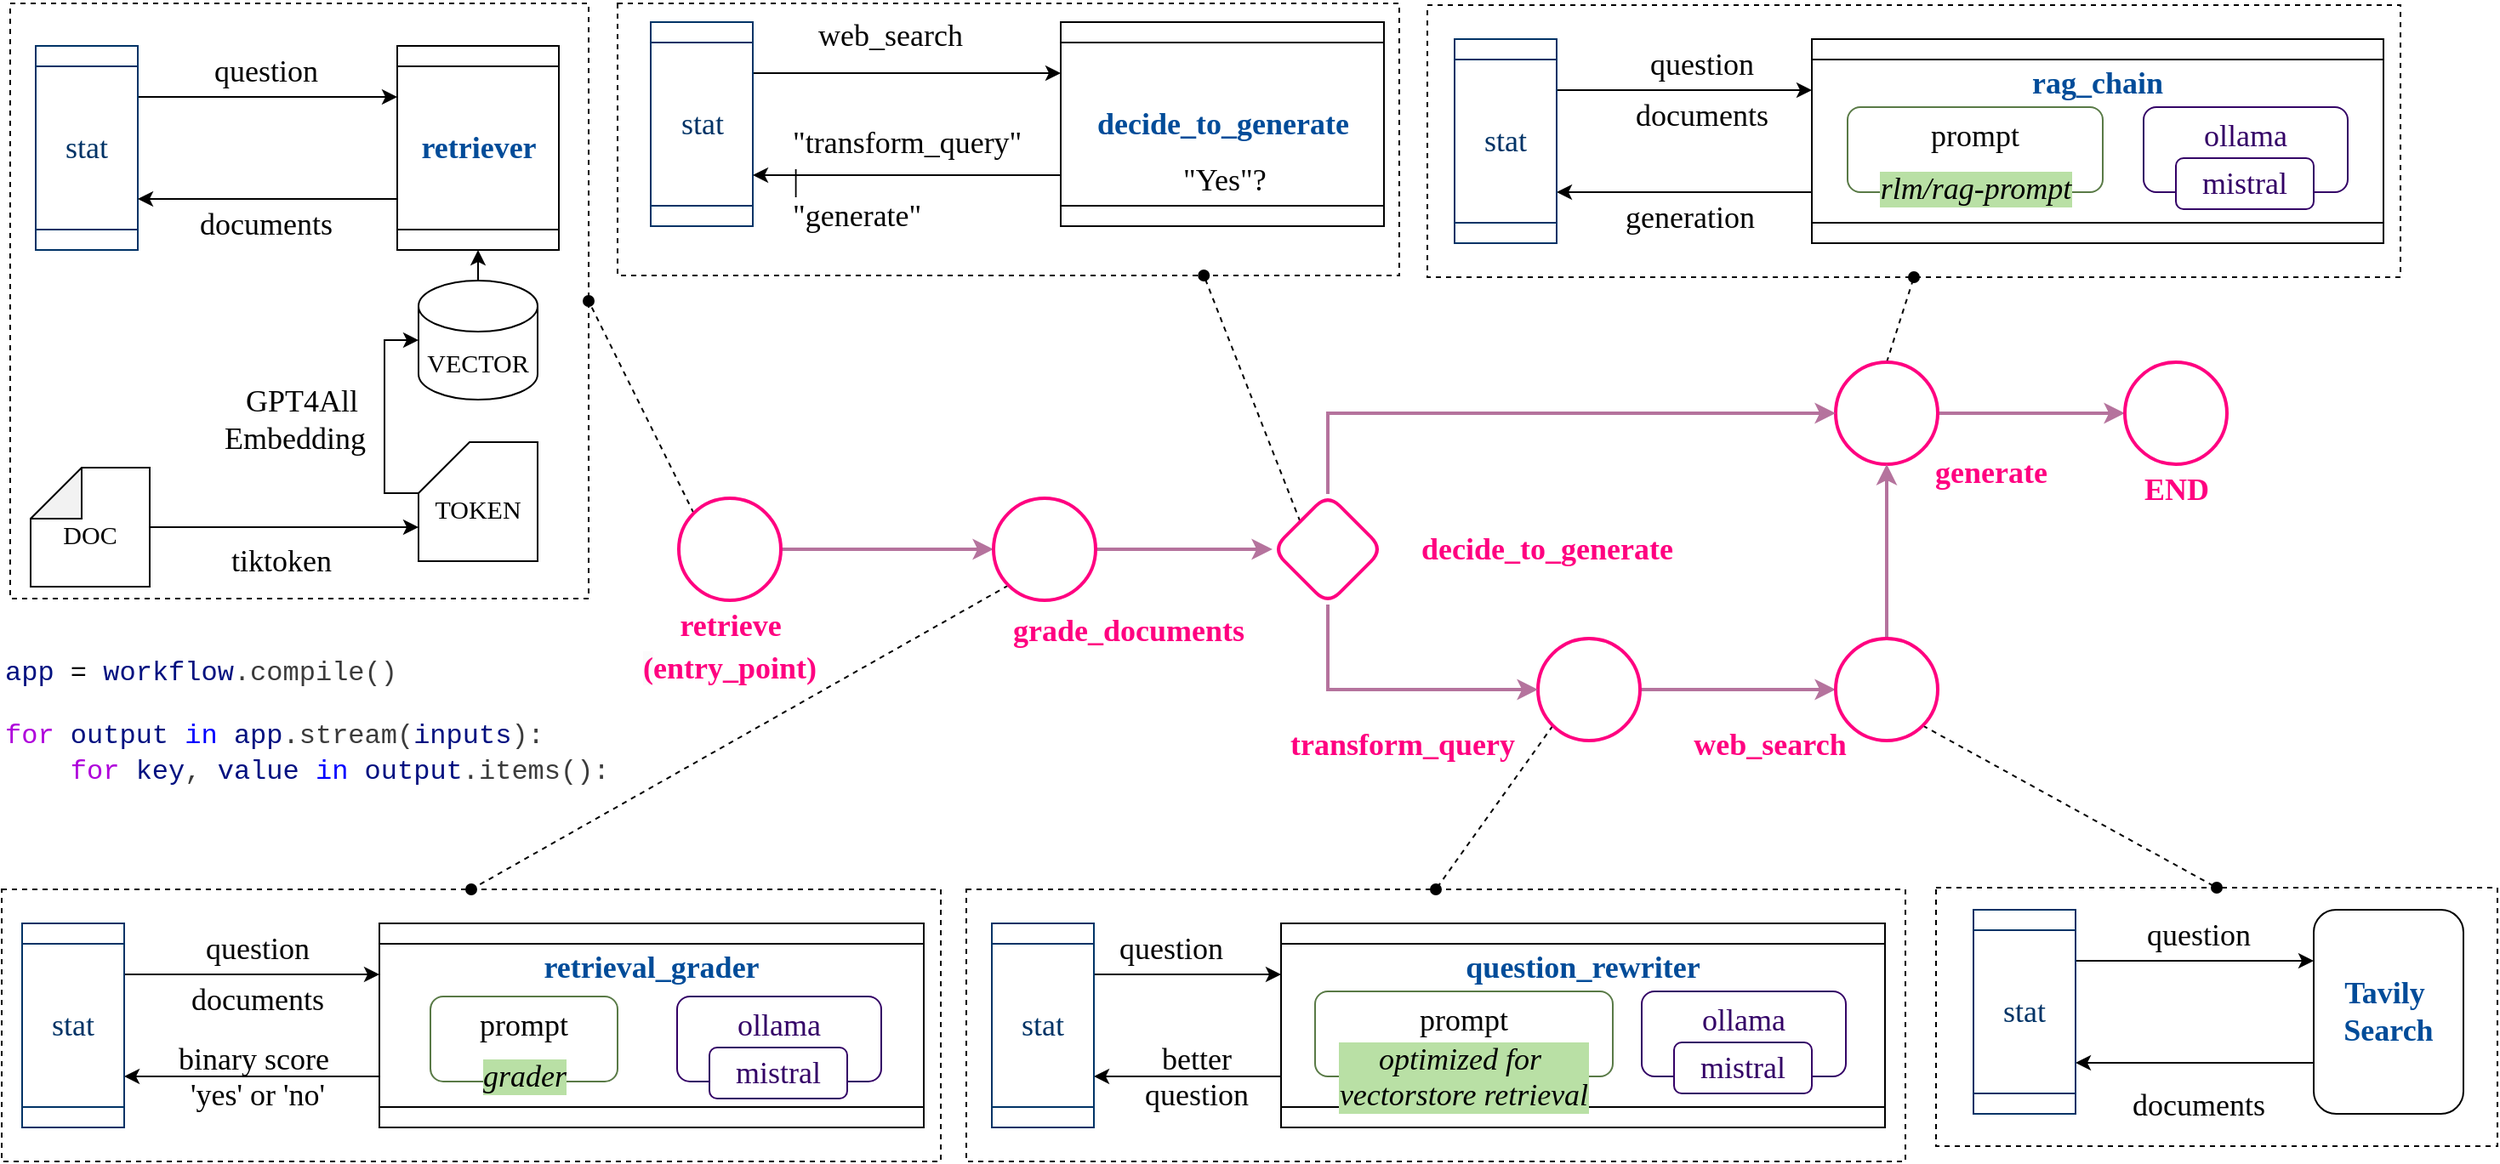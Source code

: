 <mxfile version="24.1.0" type="device">
  <diagram name="第 1 页" id="JGTNSw7YOtRR2n-2OMZs">
    <mxGraphModel dx="2562" dy="1384" grid="1" gridSize="10" guides="1" tooltips="1" connect="1" arrows="1" fold="1" page="1" pageScale="1" pageWidth="827" pageHeight="1169" math="0" shadow="0">
      <root>
        <mxCell id="0" />
        <mxCell id="1" parent="0" />
        <mxCell id="DDGEUJCVJTAiT2eQpah1-109" value="" style="rounded=0;whiteSpace=wrap;html=1;dashed=1;fontColor=default;fontFamily=Garamond;fontSize=18;" vertex="1" parent="1">
          <mxGeometry x="104" y="159" width="459.5" height="160" as="geometry" />
        </mxCell>
        <mxCell id="DDGEUJCVJTAiT2eQpah1-105" value="&lt;span style=&quot;font-size: 18px; white-space: pre; background-color: rgb(255, 255, 255);&quot;&gt;decide_to_generate&lt;/span&gt;" style="shape=process;whiteSpace=wrap;html=1;backgroundOutline=1;direction=south;fontFamily=Garamond;fontSize=18;fontColor=#004C99;labelBackgroundColor=none;fontStyle=1;" vertex="1" parent="1">
          <mxGeometry x="364.5" y="170" width="190" height="120" as="geometry" />
        </mxCell>
        <mxCell id="DDGEUJCVJTAiT2eQpah1-88" value="" style="rounded=0;whiteSpace=wrap;html=1;dashed=1;fontColor=default;fontFamily=Garamond;fontSize=18;" vertex="1" parent="1">
          <mxGeometry x="309" y="680" width="552" height="160" as="geometry" />
        </mxCell>
        <mxCell id="DDGEUJCVJTAiT2eQpah1-64" value="&lt;div style=&quot;background-color: rgb(255, 255, 255); font-size: 18px; line-height: 21px; white-space-collapse: preserve;&quot;&gt;&lt;span style=&quot;font-size: 18px;&quot;&gt;better&lt;/span&gt;&lt;/div&gt;&lt;div style=&quot;background-color: rgb(255, 255, 255); font-size: 18px; line-height: 21px; white-space-collapse: preserve;&quot;&gt;&lt;span style=&quot;font-size: 18px;&quot;&gt;question&lt;/span&gt;&lt;/div&gt;" style="text;html=1;align=center;verticalAlign=middle;resizable=0;points=[];autosize=1;strokeColor=none;fillColor=none;fontFamily=Garamond;fontSize=18;labelBackgroundColor=none;fontColor=default;fontStyle=0;" vertex="1" parent="1">
          <mxGeometry x="399" y="760" width="90" height="60" as="geometry" />
        </mxCell>
        <mxCell id="DDGEUJCVJTAiT2eQpah1-95" value="" style="rounded=0;whiteSpace=wrap;html=1;dashed=1;fontColor=default;fontFamily=Garamond;fontSize=18;" vertex="1" parent="1">
          <mxGeometry x="879" y="679" width="330" height="152" as="geometry" />
        </mxCell>
        <mxCell id="DDGEUJCVJTAiT2eQpah1-85" value="" style="rounded=0;whiteSpace=wrap;html=1;dashed=1;fontColor=default;fontFamily=Garamond;fontSize=18;" vertex="1" parent="1">
          <mxGeometry x="-258" y="680" width="552" height="160" as="geometry" />
        </mxCell>
        <mxCell id="DDGEUJCVJTAiT2eQpah1-83" value="" style="rounded=0;whiteSpace=wrap;html=1;dashed=1;fontColor=default;fontFamily=Garamond;fontSize=18;" vertex="1" parent="1">
          <mxGeometry x="580" y="160" width="572" height="160" as="geometry" />
        </mxCell>
        <mxCell id="DDGEUJCVJTAiT2eQpah1-75" value="" style="rounded=0;whiteSpace=wrap;html=1;dashed=1;fontFamily=Garamond;fontSize=18;labelBackgroundColor=none;fontColor=default;fontStyle=0;" vertex="1" parent="1">
          <mxGeometry x="-253" y="159" width="340" height="350" as="geometry" />
        </mxCell>
        <mxCell id="DDGEUJCVJTAiT2eQpah1-49" value="&lt;div style=&quot;line-height: 21px; white-space: pre; font-size: 18px;&quot;&gt;&lt;div style=&quot;line-height: 21px; font-size: 18px;&quot;&gt;&lt;div style=&quot;line-height: 21px; font-size: 18px;&quot;&gt;&lt;span style=&quot;font-size: 18px;&quot;&gt;rag_chain&lt;/span&gt;&lt;/div&gt;&lt;/div&gt;&lt;/div&gt;" style="shape=process;whiteSpace=wrap;html=1;backgroundOutline=1;direction=south;fontFamily=Garamond;fontSize=18;fontColor=#004C99;verticalAlign=top;spacingTop=9;labelBackgroundColor=none;fontStyle=1;" vertex="1" parent="1">
          <mxGeometry x="806" y="180" width="336" height="120" as="geometry" />
        </mxCell>
        <mxCell id="DDGEUJCVJTAiT2eQpah1-59" value="&lt;div style=&quot;font-size: 18px; line-height: 21px; white-space: pre;&quot;&gt;&lt;span style=&quot;font-size: 18px;&quot;&gt;prompt&lt;/span&gt;&lt;/div&gt;" style="rounded=1;whiteSpace=wrap;html=1;verticalAlign=top;fontFamily=Garamond;fontSize=18;labelBackgroundColor=none;fontColor=default;fontStyle=0;strokeColor=#597A46;" vertex="1" parent="1">
          <mxGeometry x="827" y="220" width="150" height="50" as="geometry" />
        </mxCell>
        <mxCell id="DDGEUJCVJTAiT2eQpah1-47" value="&lt;div style=&quot;font-size: 18px; line-height: 21px; white-space-collapse: preserve;&quot;&gt;&lt;span style=&quot;font-size: 18px;&quot;&gt;binary score &lt;/span&gt;&lt;/div&gt;&lt;div style=&quot;font-size: 18px; line-height: 21px; white-space-collapse: preserve;&quot;&gt;&lt;span style=&quot;font-size: 18px;&quot;&gt;&#39;yes&#39; or &#39;no&#39;&lt;/span&gt;&lt;/div&gt;" style="text;html=1;align=center;verticalAlign=middle;resizable=0;points=[];autosize=1;strokeColor=none;fillColor=none;fontFamily=Garamond;fontSize=18;labelBackgroundColor=none;fontColor=default;fontStyle=0;" vertex="1" parent="1">
          <mxGeometry x="-173" y="760" width="130" height="60" as="geometry" />
        </mxCell>
        <mxCell id="DDGEUJCVJTAiT2eQpah1-48" style="edgeStyle=orthogonalEdgeStyle;rounded=0;orthogonalLoop=1;jettySize=auto;html=1;exitX=0.75;exitY=1;exitDx=0;exitDy=0;entryX=0.75;entryY=0;entryDx=0;entryDy=0;fontFamily=Garamond;fontSize=18;labelBackgroundColor=none;fontColor=default;fontStyle=0;" edge="1" parent="1" source="DDGEUJCVJTAiT2eQpah1-38" target="DDGEUJCVJTAiT2eQpah1-42">
          <mxGeometry relative="1" as="geometry" />
        </mxCell>
        <mxCell id="DDGEUJCVJTAiT2eQpah1-38" value="&lt;div style=&quot;line-height: 21px; white-space: pre; font-size: 18px;&quot;&gt;&lt;div style=&quot;line-height: 21px; font-size: 18px;&quot;&gt;&lt;span style=&quot;font-size: 18px;&quot;&gt;retrieval_grader&lt;/span&gt;&lt;/div&gt;&lt;/div&gt;" style="shape=process;whiteSpace=wrap;html=1;backgroundOutline=1;direction=south;fontFamily=Garamond;fontSize=18;fontColor=#004C99;verticalAlign=top;spacingTop=9;labelBackgroundColor=none;fontStyle=1;" vertex="1" parent="1">
          <mxGeometry x="-36" y="700" width="320" height="120" as="geometry" />
        </mxCell>
        <mxCell id="DDGEUJCVJTAiT2eQpah1-40" value="ollama" style="rounded=1;whiteSpace=wrap;html=1;verticalAlign=top;fontFamily=Garamond;fontSize=18;labelBackgroundColor=none;fontColor=#330066;fontStyle=0;strokeColor=#330066;" vertex="1" parent="1">
          <mxGeometry x="139" y="743" width="120" height="50" as="geometry" />
        </mxCell>
        <mxCell id="DDGEUJCVJTAiT2eQpah1-14" style="edgeStyle=orthogonalEdgeStyle;rounded=0;orthogonalLoop=1;jettySize=auto;html=1;exitX=1;exitY=0.5;exitDx=0;exitDy=0;entryX=0;entryY=0.5;entryDx=0;entryDy=0;fontSize=18;fontFamily=Garamond;labelBackgroundColor=none;fontColor=default;fontStyle=0;strokeWidth=2;strokeColor=#B5739D;" edge="1" parent="1" source="DDGEUJCVJTAiT2eQpah1-1" target="DDGEUJCVJTAiT2eQpah1-2">
          <mxGeometry relative="1" as="geometry" />
        </mxCell>
        <mxCell id="DDGEUJCVJTAiT2eQpah1-78" style="rounded=0;orthogonalLoop=1;jettySize=auto;html=1;exitX=0;exitY=0;exitDx=0;exitDy=0;entryX=1;entryY=0.5;entryDx=0;entryDy=0;endArrow=oval;endFill=1;fontFamily=Garamond;fontSize=18;labelBackgroundColor=none;fontColor=default;fontStyle=0;dashed=1;" edge="1" parent="1" source="DDGEUJCVJTAiT2eQpah1-1" target="DDGEUJCVJTAiT2eQpah1-75">
          <mxGeometry relative="1" as="geometry" />
        </mxCell>
        <mxCell id="DDGEUJCVJTAiT2eQpah1-1" value="" style="ellipse;whiteSpace=wrap;html=1;aspect=fixed;fontSize=18;fontFamily=Garamond;labelBackgroundColor=none;fontColor=default;fontStyle=0;strokeWidth=2;strokeColor=#FF0080;" vertex="1" parent="1">
          <mxGeometry x="140" y="450" width="60" height="60" as="geometry" />
        </mxCell>
        <mxCell id="DDGEUJCVJTAiT2eQpah1-17" style="edgeStyle=orthogonalEdgeStyle;rounded=0;orthogonalLoop=1;jettySize=auto;html=1;exitX=1;exitY=0.5;exitDx=0;exitDy=0;entryX=0;entryY=0.5;entryDx=0;entryDy=0;fontSize=18;fontFamily=Garamond;labelBackgroundColor=none;fontColor=default;fontStyle=0;strokeWidth=2;strokeColor=#B5739D;" edge="1" parent="1" source="DDGEUJCVJTAiT2eQpah1-2" target="DDGEUJCVJTAiT2eQpah1-16">
          <mxGeometry relative="1" as="geometry" />
        </mxCell>
        <mxCell id="DDGEUJCVJTAiT2eQpah1-86" style="rounded=0;orthogonalLoop=1;jettySize=auto;html=1;exitX=0;exitY=1;exitDx=0;exitDy=0;entryX=0.5;entryY=0;entryDx=0;entryDy=0;endArrow=oval;endFill=1;fontColor=default;fontFamily=Garamond;fontSize=18;dashed=1;" edge="1" parent="1" source="DDGEUJCVJTAiT2eQpah1-2" target="DDGEUJCVJTAiT2eQpah1-85">
          <mxGeometry relative="1" as="geometry" />
        </mxCell>
        <mxCell id="DDGEUJCVJTAiT2eQpah1-2" value="" style="ellipse;whiteSpace=wrap;html=1;aspect=fixed;fontSize=18;fontFamily=Garamond;labelBackgroundColor=none;fontColor=default;fontStyle=0;strokeWidth=2;strokeColor=#FF0080;" vertex="1" parent="1">
          <mxGeometry x="325" y="450" width="60" height="60" as="geometry" />
        </mxCell>
        <mxCell id="DDGEUJCVJTAiT2eQpah1-20" style="edgeStyle=orthogonalEdgeStyle;rounded=0;orthogonalLoop=1;jettySize=auto;html=1;exitX=1;exitY=0.5;exitDx=0;exitDy=0;entryX=0;entryY=0.5;entryDx=0;entryDy=0;fontSize=18;fontFamily=Garamond;labelBackgroundColor=none;fontColor=default;fontStyle=0;strokeWidth=2;strokeColor=#B5739D;" edge="1" parent="1" source="DDGEUJCVJTAiT2eQpah1-3" target="DDGEUJCVJTAiT2eQpah1-5">
          <mxGeometry relative="1" as="geometry" />
        </mxCell>
        <mxCell id="DDGEUJCVJTAiT2eQpah1-84" style="rounded=0;orthogonalLoop=1;jettySize=auto;html=1;exitX=0.5;exitY=0;exitDx=0;exitDy=0;entryX=0.5;entryY=1;entryDx=0;entryDy=0;endArrow=oval;endFill=1;fontColor=default;fontFamily=Garamond;fontSize=18;dashed=1;" edge="1" parent="1" source="DDGEUJCVJTAiT2eQpah1-3" target="DDGEUJCVJTAiT2eQpah1-83">
          <mxGeometry relative="1" as="geometry">
            <mxPoint x="1156.5" y="193" as="sourcePoint" />
          </mxGeometry>
        </mxCell>
        <mxCell id="DDGEUJCVJTAiT2eQpah1-3" value="" style="ellipse;whiteSpace=wrap;html=1;aspect=fixed;fontSize=18;fontFamily=Garamond;labelBackgroundColor=none;fontColor=default;fontStyle=0;strokeWidth=2;strokeColor=#FF0080;" vertex="1" parent="1">
          <mxGeometry x="820" y="370" width="60" height="60" as="geometry" />
        </mxCell>
        <mxCell id="DDGEUJCVJTAiT2eQpah1-89" style="rounded=0;orthogonalLoop=1;jettySize=auto;html=1;exitX=0;exitY=1;exitDx=0;exitDy=0;entryX=0.5;entryY=0;entryDx=0;entryDy=0;endArrow=oval;endFill=1;fontColor=default;fontFamily=Garamond;fontSize=18;dashed=1;" edge="1" parent="1" source="DDGEUJCVJTAiT2eQpah1-4" target="DDGEUJCVJTAiT2eQpah1-88">
          <mxGeometry relative="1" as="geometry" />
        </mxCell>
        <mxCell id="DDGEUJCVJTAiT2eQpah1-97" style="edgeStyle=orthogonalEdgeStyle;rounded=0;orthogonalLoop=1;jettySize=auto;html=1;exitX=1;exitY=0.5;exitDx=0;exitDy=0;entryX=0;entryY=0.5;entryDx=0;entryDy=0;fontColor=default;fontFamily=Garamond;fontSize=18;strokeWidth=2;strokeColor=#B5739D;" edge="1" parent="1" source="DDGEUJCVJTAiT2eQpah1-4" target="DDGEUJCVJTAiT2eQpah1-6">
          <mxGeometry relative="1" as="geometry" />
        </mxCell>
        <mxCell id="DDGEUJCVJTAiT2eQpah1-4" value="" style="ellipse;whiteSpace=wrap;html=1;aspect=fixed;fontSize=18;fontFamily=Garamond;labelBackgroundColor=none;fontColor=default;fontStyle=0;strokeWidth=2;strokeColor=#FF0080;" vertex="1" parent="1">
          <mxGeometry x="645" y="532.5" width="60" height="60" as="geometry" />
        </mxCell>
        <mxCell id="DDGEUJCVJTAiT2eQpah1-5" value="" style="ellipse;whiteSpace=wrap;html=1;aspect=fixed;fontSize=18;fontFamily=Garamond;labelBackgroundColor=none;fontColor=default;fontStyle=0;strokeWidth=2;strokeColor=#FF0080;" vertex="1" parent="1">
          <mxGeometry x="990" y="370" width="60" height="60" as="geometry" />
        </mxCell>
        <mxCell id="DDGEUJCVJTAiT2eQpah1-96" style="rounded=0;orthogonalLoop=1;jettySize=auto;html=1;exitX=1;exitY=1;exitDx=0;exitDy=0;entryX=0.5;entryY=0;entryDx=0;entryDy=0;endArrow=oval;endFill=1;fontColor=default;fontFamily=Garamond;fontSize=18;dashed=1;" edge="1" parent="1" source="DDGEUJCVJTAiT2eQpah1-6" target="DDGEUJCVJTAiT2eQpah1-95">
          <mxGeometry relative="1" as="geometry" />
        </mxCell>
        <mxCell id="DDGEUJCVJTAiT2eQpah1-98" style="edgeStyle=orthogonalEdgeStyle;rounded=0;orthogonalLoop=1;jettySize=auto;html=1;exitX=0.5;exitY=0;exitDx=0;exitDy=0;fontColor=default;fontFamily=Garamond;fontSize=18;strokeWidth=2;strokeColor=#B5739D;" edge="1" parent="1" source="DDGEUJCVJTAiT2eQpah1-6" target="DDGEUJCVJTAiT2eQpah1-3">
          <mxGeometry relative="1" as="geometry" />
        </mxCell>
        <mxCell id="DDGEUJCVJTAiT2eQpah1-6" value="" style="ellipse;whiteSpace=wrap;html=1;aspect=fixed;fontSize=18;fontFamily=Garamond;labelBackgroundColor=none;fontColor=default;fontStyle=0;strokeWidth=2;strokeColor=#FF0080;" vertex="1" parent="1">
          <mxGeometry x="820" y="532.5" width="60" height="60" as="geometry" />
        </mxCell>
        <mxCell id="DDGEUJCVJTAiT2eQpah1-7" value="&lt;div style=&quot;font-size: 18px; line-height: 21px; white-space-collapse: preserve;&quot;&gt;&lt;span style=&quot;font-size: 18px;&quot;&gt;retrieve&lt;/span&gt;&lt;/div&gt;" style="text;html=1;align=center;verticalAlign=middle;resizable=0;points=[];autosize=1;strokeColor=none;fillColor=none;fontSize=18;fontFamily=Garamond;fontColor=#FF0080;labelBackgroundColor=none;fontStyle=1;" vertex="1" parent="1">
          <mxGeometry x="125" y="510" width="90" height="30" as="geometry" />
        </mxCell>
        <mxCell id="DDGEUJCVJTAiT2eQpah1-8" value="&lt;div style=&quot;font-size: 18px; line-height: 21px; white-space-collapse: preserve;&quot;&gt;&lt;span style=&quot;font-size: 18px;&quot;&gt;grade_documents&lt;/span&gt;&lt;/div&gt;" style="text;html=1;align=center;verticalAlign=middle;resizable=0;points=[];autosize=1;strokeColor=none;fillColor=none;fontSize=18;fontFamily=Garamond;fontColor=#FF0080;labelBackgroundColor=none;fontStyle=1;" vertex="1" parent="1">
          <mxGeometry x="319" y="512.5" width="170" height="30" as="geometry" />
        </mxCell>
        <mxCell id="DDGEUJCVJTAiT2eQpah1-9" value="&lt;div style=&quot;font-size: 18px; line-height: 21px; white-space-collapse: preserve;&quot;&gt;&lt;span style=&quot;font-size: 18px;&quot;&gt;generate&lt;/span&gt;&lt;/div&gt;" style="text;html=1;align=center;verticalAlign=middle;resizable=0;points=[];autosize=1;strokeColor=none;fillColor=none;fontSize=18;fontFamily=Garamond;fontColor=#FF0080;labelBackgroundColor=none;fontStyle=1;" vertex="1" parent="1">
          <mxGeometry x="861" y="420" width="100" height="30" as="geometry" />
        </mxCell>
        <mxCell id="DDGEUJCVJTAiT2eQpah1-10" value="&lt;div style=&quot;font-size: 18px; line-height: 21px; white-space-collapse: preserve;&quot;&gt;&lt;span style=&quot;font-size: 18px;&quot;&gt;transform_query&lt;/span&gt;&lt;/div&gt;" style="text;html=1;align=center;verticalAlign=middle;resizable=0;points=[];autosize=1;strokeColor=none;fillColor=none;fontSize=18;fontFamily=Garamond;fontColor=#FF0080;labelBackgroundColor=none;fontStyle=1;" vertex="1" parent="1">
          <mxGeometry x="485" y="580" width="160" height="30" as="geometry" />
        </mxCell>
        <mxCell id="DDGEUJCVJTAiT2eQpah1-11" value="&lt;div style=&quot;font-size: 18px; line-height: 21px; white-space-collapse: preserve;&quot;&gt;&lt;span style=&quot;font-size: 18px;&quot;&gt;web_search&lt;/span&gt;&lt;/div&gt;" style="text;html=1;align=center;verticalAlign=middle;resizable=0;points=[];autosize=1;strokeColor=none;fillColor=none;fontSize=18;fontFamily=Garamond;fontColor=#FF0080;labelBackgroundColor=none;fontStyle=1;" vertex="1" parent="1">
          <mxGeometry x="721" y="580" width="120" height="30" as="geometry" />
        </mxCell>
        <mxCell id="DDGEUJCVJTAiT2eQpah1-12" value="&lt;div style=&quot;font-size: 18px; line-height: 21px; white-space-collapse: preserve;&quot;&gt;&lt;span style=&quot;font-size: 18px;&quot;&gt;END&lt;/span&gt;&lt;/div&gt;" style="text;html=1;align=center;verticalAlign=middle;resizable=0;points=[];autosize=1;strokeColor=none;fillColor=none;fontSize=18;fontFamily=Garamond;fontColor=#FF0080;labelBackgroundColor=none;fontStyle=1;" vertex="1" parent="1">
          <mxGeometry x="990" y="430" width="60" height="30" as="geometry" />
        </mxCell>
        <mxCell id="DDGEUJCVJTAiT2eQpah1-13" value="&lt;div style=&quot;font-size: 18px; line-height: 21px; white-space-collapse: preserve;&quot;&gt;&lt;br style=&quot;font-size: 18px;&quot;&gt;&lt;/div&gt;" style="text;html=1;align=center;verticalAlign=middle;resizable=0;points=[];autosize=1;strokeColor=none;fillColor=none;fontSize=18;fontFamily=Garamond;labelBackgroundColor=none;fontColor=default;fontStyle=0;" vertex="1" parent="1">
          <mxGeometry x="-3" y="499" width="20" height="30" as="geometry" />
        </mxCell>
        <mxCell id="DDGEUJCVJTAiT2eQpah1-15" value="&lt;div style=&quot;font-size: 18px; line-height: 21px; white-space-collapse: preserve;&quot;&gt;&lt;span style=&quot;font-size: 18px;&quot;&gt;decide_to_generate&lt;/span&gt;&lt;/div&gt;" style="text;html=1;align=center;verticalAlign=middle;resizable=0;points=[];autosize=1;strokeColor=none;fillColor=none;fontSize=18;fontFamily=Garamond;labelBackgroundColor=none;fontColor=#FF0080;fontStyle=1;" vertex="1" parent="1">
          <mxGeometry x="554.5" y="465" width="190" height="30" as="geometry" />
        </mxCell>
        <mxCell id="DDGEUJCVJTAiT2eQpah1-18" style="edgeStyle=orthogonalEdgeStyle;rounded=0;orthogonalLoop=1;jettySize=auto;html=1;exitX=0.5;exitY=0;exitDx=0;exitDy=0;entryX=0;entryY=0.5;entryDx=0;entryDy=0;fontSize=18;fontFamily=Garamond;labelBackgroundColor=none;fontColor=default;fontStyle=0;strokeWidth=2;strokeColor=#B5739D;" edge="1" parent="1" source="DDGEUJCVJTAiT2eQpah1-16" target="DDGEUJCVJTAiT2eQpah1-3">
          <mxGeometry relative="1" as="geometry" />
        </mxCell>
        <mxCell id="DDGEUJCVJTAiT2eQpah1-19" style="edgeStyle=orthogonalEdgeStyle;rounded=0;orthogonalLoop=1;jettySize=auto;html=1;exitX=0.5;exitY=1;exitDx=0;exitDy=0;entryX=0;entryY=0.5;entryDx=0;entryDy=0;fontSize=18;fontFamily=Garamond;labelBackgroundColor=none;fontColor=default;fontStyle=0;strokeWidth=2;strokeColor=#B5739D;" edge="1" parent="1" source="DDGEUJCVJTAiT2eQpah1-16" target="DDGEUJCVJTAiT2eQpah1-4">
          <mxGeometry relative="1" as="geometry" />
        </mxCell>
        <mxCell id="DDGEUJCVJTAiT2eQpah1-110" style="rounded=0;orthogonalLoop=1;jettySize=auto;html=1;exitX=0;exitY=0;exitDx=0;exitDy=0;entryX=0.75;entryY=1;entryDx=0;entryDy=0;endArrow=oval;endFill=1;fontColor=default;fontFamily=Garamond;fontSize=18;dashed=1;" edge="1" parent="1" source="DDGEUJCVJTAiT2eQpah1-16" target="DDGEUJCVJTAiT2eQpah1-109">
          <mxGeometry relative="1" as="geometry" />
        </mxCell>
        <mxCell id="DDGEUJCVJTAiT2eQpah1-16" value="" style="rhombus;whiteSpace=wrap;html=1;rounded=1;aspect=fixed;fontSize=18;fontFamily=Garamond;labelBackgroundColor=none;fontColor=default;fontStyle=0;strokeWidth=2;strokeColor=#FF0080;" vertex="1" parent="1">
          <mxGeometry x="489" y="447.5" width="65" height="65" as="geometry" />
        </mxCell>
        <mxCell id="DDGEUJCVJTAiT2eQpah1-21" value="&lt;div style=&quot;font-size: 18px; line-height: 21px; white-space-collapse: preserve;&quot;&gt;&lt;span style=&quot;font-size: 18px;&quot;&gt;question&lt;/span&gt;&lt;/div&gt;" style="text;html=1;align=center;verticalAlign=middle;resizable=0;points=[];autosize=1;strokeColor=none;fillColor=none;fontFamily=Garamond;fontSize=18;fontColor=default;labelBackgroundColor=none;fontStyle=0;" vertex="1" parent="1">
          <mxGeometry x="-148" y="184" width="90" height="30" as="geometry" />
        </mxCell>
        <mxCell id="DDGEUJCVJTAiT2eQpah1-22" value="&lt;div style=&quot;font-size: 18px; line-height: 21px; white-space-collapse: preserve;&quot;&gt;&lt;span style=&quot;font-size: 18px;&quot;&gt;documents&lt;/span&gt;&lt;/div&gt;" style="text;html=1;align=center;verticalAlign=middle;resizable=0;points=[];autosize=1;strokeColor=none;fillColor=none;fontFamily=Garamond;fontSize=18;fontColor=default;labelBackgroundColor=none;fontStyle=0;" vertex="1" parent="1">
          <mxGeometry x="-163" y="274" width="120" height="30" as="geometry" />
        </mxCell>
        <mxCell id="DDGEUJCVJTAiT2eQpah1-26" style="edgeStyle=orthogonalEdgeStyle;rounded=0;orthogonalLoop=1;jettySize=auto;html=1;exitX=0.25;exitY=0;exitDx=0;exitDy=0;entryX=0.25;entryY=1;entryDx=0;entryDy=0;fontFamily=Garamond;fontSize=18;fontColor=default;labelBackgroundColor=none;fontStyle=0;" edge="1" parent="1" source="DDGEUJCVJTAiT2eQpah1-23" target="DDGEUJCVJTAiT2eQpah1-27">
          <mxGeometry relative="1" as="geometry">
            <mxPoint x="-63" y="209.0" as="targetPoint" />
          </mxGeometry>
        </mxCell>
        <mxCell id="DDGEUJCVJTAiT2eQpah1-23" value="stat" style="shape=process;whiteSpace=wrap;html=1;backgroundOutline=1;direction=south;fontFamily=Garamond;fontSize=18;fontColor=#003366;labelBackgroundColor=none;fontStyle=0;strokeColor=#003366;" vertex="1" parent="1">
          <mxGeometry x="-238" y="184" width="60" height="120" as="geometry" />
        </mxCell>
        <mxCell id="DDGEUJCVJTAiT2eQpah1-29" style="edgeStyle=orthogonalEdgeStyle;rounded=0;orthogonalLoop=1;jettySize=auto;html=1;exitX=0.75;exitY=1;exitDx=0;exitDy=0;entryX=0.75;entryY=0;entryDx=0;entryDy=0;fontFamily=Garamond;fontSize=18;fontColor=default;labelBackgroundColor=none;fontStyle=0;" edge="1" parent="1" source="DDGEUJCVJTAiT2eQpah1-27" target="DDGEUJCVJTAiT2eQpah1-23">
          <mxGeometry relative="1" as="geometry" />
        </mxCell>
        <mxCell id="DDGEUJCVJTAiT2eQpah1-27" value="&lt;div style=&quot;line-height: 21px; white-space: pre; font-size: 18px;&quot;&gt;&lt;span style=&quot;font-size: 18px;&quot;&gt;retriever&lt;/span&gt;&lt;/div&gt;" style="shape=process;whiteSpace=wrap;html=1;backgroundOutline=1;direction=south;fontFamily=Garamond;fontSize=18;fontColor=#004C99;labelBackgroundColor=none;fontStyle=1;" vertex="1" parent="1">
          <mxGeometry x="-25.5" y="184" width="95" height="120" as="geometry" />
        </mxCell>
        <mxCell id="DDGEUJCVJTAiT2eQpah1-30" value="DOC" style="shape=note;whiteSpace=wrap;html=1;backgroundOutline=1;darkOpacity=0.05;verticalAlign=middle;fontFamily=Garamond;fontSize=15;spacingTop=10;spacingBottom=3;flipH=1;labelBackgroundColor=none;fontColor=default;fontStyle=0;" vertex="1" parent="1">
          <mxGeometry x="-241" y="432" width="70" height="70" as="geometry" />
        </mxCell>
        <mxCell id="DDGEUJCVJTAiT2eQpah1-31" value="TOKEN" style="shape=card;whiteSpace=wrap;html=1;verticalAlign=middle;fontFamily=Garamond;fontSize=15;spacingTop=10;spacingBottom=3;direction=east;labelBackgroundColor=none;fontColor=default;fontStyle=0;" vertex="1" parent="1">
          <mxGeometry x="-13" y="417" width="70" height="70" as="geometry" />
        </mxCell>
        <mxCell id="DDGEUJCVJTAiT2eQpah1-36" style="edgeStyle=orthogonalEdgeStyle;rounded=0;orthogonalLoop=1;jettySize=auto;html=1;exitX=0.5;exitY=0;exitDx=0;exitDy=0;exitPerimeter=0;entryX=1;entryY=0.5;entryDx=0;entryDy=0;fontSize=18;fontFamily=Garamond;labelBackgroundColor=none;fontColor=default;fontStyle=0;" edge="1" parent="1" source="DDGEUJCVJTAiT2eQpah1-32" target="DDGEUJCVJTAiT2eQpah1-27">
          <mxGeometry relative="1" as="geometry" />
        </mxCell>
        <mxCell id="DDGEUJCVJTAiT2eQpah1-32" value="VECTOR" style="shape=cylinder3;whiteSpace=wrap;html=1;boundedLbl=1;backgroundOutline=1;size=15;verticalAlign=middle;fontFamily=Garamond;fontSize=15;spacingTop=6;spacingBottom=5;labelBackgroundColor=none;fontColor=default;fontStyle=0;" vertex="1" parent="1">
          <mxGeometry x="-13" y="322" width="70" height="70" as="geometry" />
        </mxCell>
        <mxCell id="DDGEUJCVJTAiT2eQpah1-33" style="edgeStyle=orthogonalEdgeStyle;rounded=0;orthogonalLoop=1;jettySize=auto;html=1;entryX=0;entryY=0;entryDx=0;entryDy=50;entryPerimeter=0;fontSize=18;fontFamily=Garamond;labelBackgroundColor=none;fontColor=default;fontStyle=0;" edge="1" parent="1" source="DDGEUJCVJTAiT2eQpah1-30" target="DDGEUJCVJTAiT2eQpah1-31">
          <mxGeometry relative="1" as="geometry">
            <Array as="points" />
          </mxGeometry>
        </mxCell>
        <mxCell id="DDGEUJCVJTAiT2eQpah1-35" value="GPT4All&amp;nbsp;&lt;div style=&quot;font-size: 18px;&quot;&gt;Embedding&lt;/div&gt;" style="text;html=1;align=right;verticalAlign=middle;resizable=0;points=[];autosize=1;strokeColor=none;fillColor=none;fontSize=18;fontFamily=Garamond;labelBackgroundColor=none;fontColor=default;fontStyle=0;" vertex="1" parent="1">
          <mxGeometry x="-163" y="374" width="120" height="60" as="geometry" />
        </mxCell>
        <mxCell id="DDGEUJCVJTAiT2eQpah1-39" value="&lt;div style=&quot;font-size: 18px; line-height: 21px; white-space: pre;&quot;&gt;&lt;span style=&quot;font-size: 18px;&quot;&gt;mistral&lt;/span&gt;&lt;/div&gt;" style="rounded=1;whiteSpace=wrap;html=1;fontFamily=Garamond;fontSize=18;labelBackgroundColor=none;fontColor=#330066;fontStyle=0;strokeColor=#330066;" vertex="1" parent="1">
          <mxGeometry x="158" y="773" width="81" height="30" as="geometry" />
        </mxCell>
        <mxCell id="DDGEUJCVJTAiT2eQpah1-41" value="&lt;div style=&quot;font-size: 18px; line-height: 21px; white-space: pre;&quot;&gt;&lt;span style=&quot;font-size: 18px;&quot;&gt;prompt&lt;/span&gt;&lt;/div&gt;" style="rounded=1;whiteSpace=wrap;html=1;verticalAlign=top;fontFamily=Garamond;fontSize=18;labelBackgroundColor=none;fontColor=default;fontStyle=0;strokeColor=#597A46;" vertex="1" parent="1">
          <mxGeometry x="-6" y="743" width="110" height="50" as="geometry" />
        </mxCell>
        <mxCell id="DDGEUJCVJTAiT2eQpah1-43" style="edgeStyle=orthogonalEdgeStyle;rounded=0;orthogonalLoop=1;jettySize=auto;html=1;exitX=0.25;exitY=0;exitDx=0;exitDy=0;entryX=0.25;entryY=1;entryDx=0;entryDy=0;fontFamily=Garamond;fontSize=18;labelBackgroundColor=none;fontColor=default;fontStyle=0;" edge="1" parent="1" source="DDGEUJCVJTAiT2eQpah1-42" target="DDGEUJCVJTAiT2eQpah1-38">
          <mxGeometry relative="1" as="geometry" />
        </mxCell>
        <mxCell id="DDGEUJCVJTAiT2eQpah1-42" value="stat" style="shape=process;whiteSpace=wrap;html=1;backgroundOutline=1;direction=south;fontFamily=Garamond;fontSize=18;fontColor=#003366;labelBackgroundColor=none;fontStyle=0;strokeColor=#003366;" vertex="1" parent="1">
          <mxGeometry x="-246" y="700" width="60" height="120" as="geometry" />
        </mxCell>
        <mxCell id="DDGEUJCVJTAiT2eQpah1-44" value="&lt;div style=&quot;font-size: 18px; line-height: 21px; white-space-collapse: preserve;&quot;&gt;&lt;span style=&quot;font-size: 18px;&quot;&gt;question&lt;/span&gt;&lt;/div&gt;" style="text;html=1;align=center;verticalAlign=middle;resizable=0;points=[];autosize=1;strokeColor=none;fillColor=none;fontFamily=Garamond;fontSize=18;fontColor=default;labelBackgroundColor=none;fontStyle=0;" vertex="1" parent="1">
          <mxGeometry x="-153" y="700" width="90" height="30" as="geometry" />
        </mxCell>
        <mxCell id="DDGEUJCVJTAiT2eQpah1-45" value="&lt;div style=&quot;font-size: 18px; line-height: 21px; white-space-collapse: preserve;&quot;&gt;&lt;span style=&quot;font-size: 18px;&quot;&gt;documents&lt;/span&gt;&lt;/div&gt;" style="text;html=1;align=center;verticalAlign=middle;resizable=0;points=[];autosize=1;strokeColor=none;fillColor=none;fontFamily=Garamond;fontSize=18;fontColor=default;labelBackgroundColor=none;fontStyle=0;" vertex="1" parent="1">
          <mxGeometry x="-168" y="730" width="120" height="30" as="geometry" />
        </mxCell>
        <mxCell id="DDGEUJCVJTAiT2eQpah1-46" value="&lt;div style=&quot;font-size: 18px; line-height: 21px; white-space-collapse: preserve;&quot;&gt;&lt;span style=&quot;font-size: 18px;&quot;&gt;grader&lt;/span&gt;&lt;/div&gt;" style="text;html=1;align=center;verticalAlign=middle;resizable=0;points=[];autosize=1;strokeColor=none;fillColor=none;fontFamily=Garamond;fontSize=18;labelBackgroundColor=#B9E0A5;fontColor=default;fontStyle=2;" vertex="1" parent="1">
          <mxGeometry x="9" y="775" width="80" height="30" as="geometry" />
        </mxCell>
        <mxCell id="DDGEUJCVJTAiT2eQpah1-53" style="edgeStyle=orthogonalEdgeStyle;rounded=0;orthogonalLoop=1;jettySize=auto;html=1;exitX=0.75;exitY=1;exitDx=0;exitDy=0;entryX=0.75;entryY=0;entryDx=0;entryDy=0;fontFamily=Garamond;fontSize=18;labelBackgroundColor=none;fontColor=default;fontStyle=0;" edge="1" parent="1" source="DDGEUJCVJTAiT2eQpah1-49" target="DDGEUJCVJTAiT2eQpah1-51">
          <mxGeometry relative="1" as="geometry" />
        </mxCell>
        <mxCell id="DDGEUJCVJTAiT2eQpah1-50" value="&lt;span style=&quot;font-size: 18px; white-space-collapse: preserve;&quot;&gt;generation&lt;/span&gt;" style="text;html=1;align=center;verticalAlign=middle;resizable=0;points=[];autosize=1;strokeColor=none;fillColor=none;fontFamily=Garamond;fontSize=18;labelBackgroundColor=none;fontColor=default;fontStyle=0;" vertex="1" parent="1">
          <mxGeometry x="679" y="265" width="110" height="40" as="geometry" />
        </mxCell>
        <mxCell id="DDGEUJCVJTAiT2eQpah1-52" style="edgeStyle=orthogonalEdgeStyle;rounded=0;orthogonalLoop=1;jettySize=auto;html=1;exitX=0.25;exitY=0;exitDx=0;exitDy=0;entryX=0.25;entryY=1;entryDx=0;entryDy=0;fontFamily=Garamond;fontSize=18;labelBackgroundColor=none;fontColor=default;fontStyle=0;" edge="1" parent="1" source="DDGEUJCVJTAiT2eQpah1-51" target="DDGEUJCVJTAiT2eQpah1-49">
          <mxGeometry relative="1" as="geometry" />
        </mxCell>
        <mxCell id="DDGEUJCVJTAiT2eQpah1-51" value="stat" style="shape=process;whiteSpace=wrap;html=1;backgroundOutline=1;direction=south;fontFamily=Garamond;fontSize=18;fontColor=#003366;labelBackgroundColor=none;fontStyle=0;strokeColor=#003366;" vertex="1" parent="1">
          <mxGeometry x="596" y="180" width="60" height="120" as="geometry" />
        </mxCell>
        <mxCell id="DDGEUJCVJTAiT2eQpah1-54" value="&lt;div style=&quot;font-size: 18px; line-height: 21px; white-space-collapse: preserve;&quot;&gt;&lt;span style=&quot;font-size: 18px;&quot;&gt;question&lt;/span&gt;&lt;/div&gt;" style="text;html=1;align=center;verticalAlign=middle;resizable=0;points=[];autosize=1;strokeColor=none;fillColor=none;fontFamily=Garamond;fontSize=18;fontColor=default;labelBackgroundColor=none;fontStyle=0;" vertex="1" parent="1">
          <mxGeometry x="696" y="180" width="90" height="30" as="geometry" />
        </mxCell>
        <mxCell id="DDGEUJCVJTAiT2eQpah1-55" value="&lt;div style=&quot;font-size: 18px; line-height: 21px; white-space-collapse: preserve;&quot;&gt;&lt;span style=&quot;font-size: 18px;&quot;&gt;documents&lt;/span&gt;&lt;/div&gt;" style="text;html=1;align=center;verticalAlign=middle;resizable=0;points=[];autosize=1;strokeColor=none;fillColor=none;fontFamily=Garamond;fontSize=18;fontColor=default;labelBackgroundColor=none;fontStyle=0;" vertex="1" parent="1">
          <mxGeometry x="681" y="210" width="120" height="30" as="geometry" />
        </mxCell>
        <mxCell id="DDGEUJCVJTAiT2eQpah1-56" value="&lt;div style=&quot;font-size: 18px; line-height: 21px; white-space-collapse: preserve;&quot;&gt;&lt;span style=&quot;font-size: 18px;&quot;&gt;rlm/rag-prompt&lt;/span&gt;&lt;/div&gt;" style="text;html=1;align=center;verticalAlign=middle;resizable=0;points=[];autosize=1;strokeColor=none;fillColor=none;fontFamily=Garamond;fontSize=18;labelBackgroundColor=#B9E0A5;fontColor=default;fontStyle=2;" vertex="1" parent="1">
          <mxGeometry x="822" y="253" width="160" height="30" as="geometry" />
        </mxCell>
        <mxCell id="DDGEUJCVJTAiT2eQpah1-57" value="ollama" style="rounded=1;whiteSpace=wrap;html=1;verticalAlign=top;fontFamily=Garamond;fontSize=18;labelBackgroundColor=none;fontColor=#330066;fontStyle=0;strokeColor=#330066;" vertex="1" parent="1">
          <mxGeometry x="1001" y="220" width="120" height="50" as="geometry" />
        </mxCell>
        <mxCell id="DDGEUJCVJTAiT2eQpah1-58" value="&lt;div style=&quot;font-size: 18px; line-height: 21px; white-space: pre;&quot;&gt;&lt;span style=&quot;font-size: 18px;&quot;&gt;mistral&lt;/span&gt;&lt;/div&gt;" style="rounded=1;whiteSpace=wrap;html=1;fontFamily=Garamond;fontSize=18;labelBackgroundColor=none;fontColor=#330066;fontStyle=0;strokeColor=#330066;" vertex="1" parent="1">
          <mxGeometry x="1020" y="250" width="81" height="30" as="geometry" />
        </mxCell>
        <mxCell id="DDGEUJCVJTAiT2eQpah1-60" value="&lt;div style=&quot;font-size: 18px; line-height: 21px; white-space-collapse: preserve;&quot;&gt;&lt;br style=&quot;font-size: 18px;&quot;&gt;&lt;/div&gt;" style="text;html=1;align=center;verticalAlign=middle;resizable=0;points=[];autosize=1;strokeColor=none;fillColor=none;fontFamily=Garamond;fontSize=18;labelBackgroundColor=none;fontColor=default;fontStyle=0;" vertex="1" parent="1">
          <mxGeometry x="594" y="670" width="20" height="30" as="geometry" />
        </mxCell>
        <mxCell id="DDGEUJCVJTAiT2eQpah1-61" value="&lt;div style=&quot;line-height: 21px; white-space: pre; font-size: 18px;&quot;&gt;&lt;div style=&quot;line-height: 21px; font-size: 18px;&quot;&gt;&lt;div style=&quot;line-height: 21px; font-size: 18px;&quot;&gt;&lt;span style=&quot;font-size: 18px;&quot;&gt;question_rewriter&lt;/span&gt;&lt;br style=&quot;font-size: 18px;&quot;&gt;&lt;/div&gt;&lt;/div&gt;&lt;/div&gt;" style="shape=process;whiteSpace=wrap;html=1;backgroundOutline=1;direction=south;fontFamily=Garamond;fontSize=18;fontColor=#004C99;verticalAlign=top;spacingTop=9;labelBackgroundColor=none;fontStyle=1;" vertex="1" parent="1">
          <mxGeometry x="494" y="700" width="355" height="120" as="geometry" />
        </mxCell>
        <mxCell id="DDGEUJCVJTAiT2eQpah1-62" value="&lt;div style=&quot;font-size: 18px; line-height: 21px; white-space: pre;&quot;&gt;&lt;span style=&quot;font-size: 18px;&quot;&gt;prompt&lt;/span&gt;&lt;/div&gt;" style="rounded=1;whiteSpace=wrap;html=1;verticalAlign=top;fontFamily=Garamond;fontSize=18;labelBackgroundColor=none;fontColor=default;fontStyle=0;strokeColor=#597A46;" vertex="1" parent="1">
          <mxGeometry x="514" y="740" width="175" height="50" as="geometry" />
        </mxCell>
        <mxCell id="DDGEUJCVJTAiT2eQpah1-63" style="edgeStyle=orthogonalEdgeStyle;rounded=0;orthogonalLoop=1;jettySize=auto;html=1;exitX=0.75;exitY=1;exitDx=0;exitDy=0;entryX=0.75;entryY=0;entryDx=0;entryDy=0;fontFamily=Garamond;fontSize=18;labelBackgroundColor=none;fontColor=default;fontStyle=0;" edge="1" parent="1" source="DDGEUJCVJTAiT2eQpah1-61" target="DDGEUJCVJTAiT2eQpah1-66">
          <mxGeometry relative="1" as="geometry" />
        </mxCell>
        <mxCell id="DDGEUJCVJTAiT2eQpah1-65" style="edgeStyle=orthogonalEdgeStyle;rounded=0;orthogonalLoop=1;jettySize=auto;html=1;exitX=0.25;exitY=0;exitDx=0;exitDy=0;entryX=0.25;entryY=1;entryDx=0;entryDy=0;fontFamily=Garamond;fontSize=18;labelBackgroundColor=none;fontColor=default;fontStyle=0;" edge="1" parent="1" source="DDGEUJCVJTAiT2eQpah1-66" target="DDGEUJCVJTAiT2eQpah1-61">
          <mxGeometry relative="1" as="geometry" />
        </mxCell>
        <mxCell id="DDGEUJCVJTAiT2eQpah1-66" value="stat" style="shape=process;whiteSpace=wrap;html=1;backgroundOutline=1;direction=south;fontFamily=Garamond;fontSize=18;fontColor=#003366;labelBackgroundColor=none;fontStyle=0;strokeColor=#003366;" vertex="1" parent="1">
          <mxGeometry x="324" y="700" width="60" height="120" as="geometry" />
        </mxCell>
        <mxCell id="DDGEUJCVJTAiT2eQpah1-67" value="&lt;div style=&quot;font-size: 18px; line-height: 21px; white-space-collapse: preserve;&quot;&gt;&lt;span style=&quot;font-size: 18px;&quot;&gt;question&lt;/span&gt;&lt;/div&gt;" style="text;html=1;align=center;verticalAlign=middle;resizable=0;points=[];autosize=1;strokeColor=none;fillColor=none;fontFamily=Garamond;fontSize=18;fontColor=default;labelBackgroundColor=none;fontStyle=0;" vertex="1" parent="1">
          <mxGeometry x="384" y="700" width="90" height="30" as="geometry" />
        </mxCell>
        <mxCell id="DDGEUJCVJTAiT2eQpah1-70" value="ollama" style="rounded=1;whiteSpace=wrap;html=1;verticalAlign=top;fontFamily=Garamond;fontSize=18;labelBackgroundColor=none;fontColor=#330066;fontStyle=0;strokeColor=#330066;" vertex="1" parent="1">
          <mxGeometry x="706" y="740" width="120" height="50" as="geometry" />
        </mxCell>
        <mxCell id="DDGEUJCVJTAiT2eQpah1-71" value="&lt;div style=&quot;font-size: 18px; line-height: 21px; white-space: pre;&quot;&gt;&lt;span style=&quot;font-size: 18px;&quot;&gt;mistral&lt;/span&gt;&lt;/div&gt;" style="rounded=1;whiteSpace=wrap;html=1;fontFamily=Garamond;fontSize=18;labelBackgroundColor=none;fontColor=#330066;fontStyle=0;strokeColor=#330066;" vertex="1" parent="1">
          <mxGeometry x="725" y="770" width="81" height="30" as="geometry" />
        </mxCell>
        <mxCell id="DDGEUJCVJTAiT2eQpah1-72" value="&lt;div style=&quot;font-size: 18px; line-height: 21px; white-space-collapse: preserve;&quot;&gt;&lt;div style=&quot;font-size: 18px;&quot;&gt;&lt;span style=&quot;font-size: 18px;&quot;&gt;optimized &lt;/span&gt;&lt;span style=&quot;font-size: 18px;&quot;&gt;for &lt;/span&gt;&lt;/div&gt;&lt;div style=&quot;font-size: 18px;&quot;&gt;&lt;span style=&quot;font-size: 18px;&quot;&gt;vectorstore retrieval&lt;/span&gt;&lt;/div&gt;&lt;/div&gt;" style="text;html=1;align=center;verticalAlign=middle;resizable=0;points=[];autosize=1;strokeColor=none;fillColor=none;fontFamily=Garamond;fontSize=18;labelBackgroundColor=#B9E0A5;fontColor=default;fontStyle=2;" vertex="1" parent="1">
          <mxGeometry x="506" y="760" width="190" height="60" as="geometry" />
        </mxCell>
        <mxCell id="DDGEUJCVJTAiT2eQpah1-73" value="&lt;div style=&quot;font-size: 18px; line-height: 21px; white-space-collapse: preserve;&quot;&gt;&lt;br style=&quot;font-size: 18px;&quot;&gt;&lt;/div&gt;" style="text;html=1;align=center;verticalAlign=middle;resizable=0;points=[];autosize=1;strokeColor=none;fillColor=none;fontFamily=Garamond;fontSize=18;labelBackgroundColor=none;fontColor=default;fontStyle=0;" vertex="1" parent="1">
          <mxGeometry x="899" y="721.5" width="20" height="30" as="geometry" />
        </mxCell>
        <mxCell id="DDGEUJCVJTAiT2eQpah1-92" style="edgeStyle=orthogonalEdgeStyle;rounded=0;orthogonalLoop=1;jettySize=auto;html=1;exitX=0;exitY=0.75;exitDx=0;exitDy=0;entryX=0.75;entryY=0;entryDx=0;entryDy=0;fontColor=default;fontFamily=Garamond;fontSize=18;" edge="1" parent="1" source="DDGEUJCVJTAiT2eQpah1-74" target="DDGEUJCVJTAiT2eQpah1-90">
          <mxGeometry relative="1" as="geometry" />
        </mxCell>
        <mxCell id="DDGEUJCVJTAiT2eQpah1-74" value="&lt;span style=&quot;font-size: 18px; white-space: pre;&quot;&gt;Tavily &lt;/span&gt;&lt;div style=&quot;font-size: 18px;&quot;&gt;&lt;span style=&quot;font-size: 18px; white-space: pre;&quot;&gt;Search&lt;/span&gt;&lt;/div&gt;" style="rounded=1;whiteSpace=wrap;html=1;fontFamily=Garamond;fontSize=18;labelBackgroundColor=none;fontColor=#004C99;fontStyle=1;" vertex="1" parent="1">
          <mxGeometry x="1101" y="692" width="88" height="120" as="geometry" />
        </mxCell>
        <mxCell id="DDGEUJCVJTAiT2eQpah1-77" style="edgeStyle=orthogonalEdgeStyle;rounded=0;orthogonalLoop=1;jettySize=auto;html=1;exitX=0;exitY=0;exitDx=0;exitDy=30;exitPerimeter=0;entryX=0;entryY=0.5;entryDx=0;entryDy=0;entryPerimeter=0;fontFamily=Garamond;fontSize=18;labelBackgroundColor=none;fontColor=default;fontStyle=0;" edge="1" parent="1" source="DDGEUJCVJTAiT2eQpah1-31" target="DDGEUJCVJTAiT2eQpah1-32">
          <mxGeometry relative="1" as="geometry" />
        </mxCell>
        <mxCell id="DDGEUJCVJTAiT2eQpah1-82" value="tiktoken" style="text;html=1;align=right;verticalAlign=middle;resizable=0;points=[];autosize=1;strokeColor=none;fillColor=none;fontFamily=Garamond;fontSize=18;fontColor=default;" vertex="1" parent="1">
          <mxGeometry x="-153" y="467" width="90" height="40" as="geometry" />
        </mxCell>
        <mxCell id="DDGEUJCVJTAiT2eQpah1-87" value="&lt;span style=&quot;font-size: 18px; font-style: normal; font-variant-ligatures: normal; font-variant-caps: normal; letter-spacing: normal; orphans: 2; text-indent: 0px; text-transform: none; widows: 2; word-spacing: 0px; -webkit-text-stroke-width: 0px; white-space: pre; background-color: rgb(251, 251, 251); text-decoration-thickness: initial; text-decoration-style: initial; text-decoration-color: initial; float: none; display: inline !important;&quot;&gt;(&lt;/span&gt;&lt;span style=&quot;font-size: 18px; white-space: pre;&quot;&gt;entry_point)&lt;/span&gt;" style="text;whiteSpace=wrap;html=1;align=center;fontColor=#FF0080;fontFamily=Garamond;fontSize=18;fontStyle=1" vertex="1" parent="1">
          <mxGeometry x="110" y="532.5" width="120" height="40" as="geometry" />
        </mxCell>
        <mxCell id="DDGEUJCVJTAiT2eQpah1-91" style="edgeStyle=orthogonalEdgeStyle;rounded=0;orthogonalLoop=1;jettySize=auto;html=1;exitX=0.25;exitY=0;exitDx=0;exitDy=0;entryX=0;entryY=0.25;entryDx=0;entryDy=0;fontColor=default;fontFamily=Garamond;fontSize=18;" edge="1" parent="1" source="DDGEUJCVJTAiT2eQpah1-90" target="DDGEUJCVJTAiT2eQpah1-74">
          <mxGeometry relative="1" as="geometry" />
        </mxCell>
        <mxCell id="DDGEUJCVJTAiT2eQpah1-90" value="stat" style="shape=process;whiteSpace=wrap;html=1;backgroundOutline=1;direction=south;fontFamily=Garamond;fontSize=18;fontColor=#003366;labelBackgroundColor=none;fontStyle=0;strokeColor=#003366;" vertex="1" parent="1">
          <mxGeometry x="901" y="692" width="60" height="120" as="geometry" />
        </mxCell>
        <mxCell id="DDGEUJCVJTAiT2eQpah1-93" value="&lt;div style=&quot;font-size: 18px; line-height: 21px; white-space-collapse: preserve;&quot;&gt;&lt;span style=&quot;font-size: 18px;&quot;&gt;question&lt;/span&gt;&lt;/div&gt;" style="text;html=1;align=center;verticalAlign=middle;resizable=0;points=[];autosize=1;strokeColor=none;fillColor=none;fontFamily=Garamond;fontSize=18;fontColor=default;labelBackgroundColor=none;fontStyle=0;" vertex="1" parent="1">
          <mxGeometry x="988" y="692" width="90" height="30" as="geometry" />
        </mxCell>
        <mxCell id="DDGEUJCVJTAiT2eQpah1-94" value="&lt;div style=&quot;font-size: 18px; line-height: 21px; white-space-collapse: preserve;&quot;&gt;&lt;span style=&quot;font-size: 18px;&quot;&gt;documents&lt;/span&gt;&lt;/div&gt;" style="text;html=1;align=center;verticalAlign=middle;resizable=0;points=[];autosize=1;strokeColor=none;fillColor=none;fontFamily=Garamond;fontSize=18;fontColor=default;labelBackgroundColor=none;fontStyle=0;" vertex="1" parent="1">
          <mxGeometry x="973" y="791.5" width="120" height="30" as="geometry" />
        </mxCell>
        <mxCell id="DDGEUJCVJTAiT2eQpah1-106" style="edgeStyle=orthogonalEdgeStyle;rounded=0;orthogonalLoop=1;jettySize=auto;html=1;exitX=0.25;exitY=0;exitDx=0;exitDy=0;entryX=0.25;entryY=1;entryDx=0;entryDy=0;fontColor=default;fontFamily=Garamond;fontSize=18;" edge="1" parent="1" source="DDGEUJCVJTAiT2eQpah1-100" target="DDGEUJCVJTAiT2eQpah1-105">
          <mxGeometry relative="1" as="geometry" />
        </mxCell>
        <mxCell id="DDGEUJCVJTAiT2eQpah1-100" value="stat" style="shape=process;whiteSpace=wrap;html=1;backgroundOutline=1;direction=south;fontFamily=Garamond;fontSize=18;fontColor=#003366;labelBackgroundColor=none;fontStyle=0;strokeColor=#003366;" vertex="1" parent="1">
          <mxGeometry x="123.5" y="170" width="60" height="120" as="geometry" />
        </mxCell>
        <mxCell id="DDGEUJCVJTAiT2eQpah1-101" value="&lt;span style=&quot;font-size: 18px; white-space-collapse: preserve; background-color: rgb(255, 255, 255);&quot;&gt;&quot;transform_query&quot;&lt;/span&gt;&lt;div&gt;&lt;span style=&quot;white-space-collapse: preserve; background-color: rgb(255, 255, 255);&quot;&gt;|&lt;/span&gt;&lt;/div&gt;&lt;div&gt;&lt;span style=&quot;white-space-collapse: preserve; background-color: rgb(255, 255, 255);&quot;&gt;&quot;generate&quot;&lt;/span&gt;&lt;span style=&quot;font-size: 18px; white-space-collapse: preserve; background-color: rgb(255, 255, 255);&quot;&gt;&lt;br&gt;&lt;/span&gt;&lt;/div&gt;" style="text;html=1;align=left;verticalAlign=middle;resizable=0;points=[];autosize=1;strokeColor=none;fillColor=none;fontColor=default;fontFamily=Garamond;fontSize=18;" vertex="1" parent="1">
          <mxGeometry x="205" y="223" width="180" height="80" as="geometry" />
        </mxCell>
        <mxCell id="DDGEUJCVJTAiT2eQpah1-103" value="&lt;span style=&quot;font-size: 18px; white-space-collapse: preserve; background-color: rgb(255, 255, 255);&quot;&gt; &lt;/span&gt;&lt;span style=&quot;font-size: 18px; white-space-collapse: preserve; background-color: rgb(255, 255, 255);&quot;&gt;&quot;Yes&quot;?&lt;/span&gt;" style="text;html=1;align=left;verticalAlign=middle;resizable=0;points=[];autosize=1;strokeColor=none;fillColor=none;fontColor=default;fontFamily=Garamond;fontSize=18;" vertex="1" parent="1">
          <mxGeometry x="430" y="243" width="90" height="40" as="geometry" />
        </mxCell>
        <mxCell id="DDGEUJCVJTAiT2eQpah1-104" value="&lt;div style=&quot;background-color: rgb(255, 255, 255); font-size: 18px; line-height: 21px; white-space-collapse: preserve;&quot;&gt;&lt;br style=&quot;font-size: 18px;&quot;&gt;&lt;/div&gt;" style="text;html=1;align=center;verticalAlign=middle;resizable=0;points=[];autosize=1;strokeColor=none;fillColor=none;fontColor=default;fontFamily=Garamond;fontSize=18;" vertex="1" parent="1">
          <mxGeometry x="243.5" y="212" width="20" height="30" as="geometry" />
        </mxCell>
        <mxCell id="DDGEUJCVJTAiT2eQpah1-107" style="edgeStyle=orthogonalEdgeStyle;rounded=0;orthogonalLoop=1;jettySize=auto;html=1;exitX=0.75;exitY=1;exitDx=0;exitDy=0;entryX=0.75;entryY=0;entryDx=0;entryDy=0;fontColor=default;fontFamily=Garamond;fontSize=18;" edge="1" parent="1" source="DDGEUJCVJTAiT2eQpah1-105" target="DDGEUJCVJTAiT2eQpah1-100">
          <mxGeometry relative="1" as="geometry" />
        </mxCell>
        <mxCell id="DDGEUJCVJTAiT2eQpah1-108" value="&lt;span style=&quot;font-size: 18px; white-space-collapse: preserve; background-color: rgb(255, 255, 255);&quot;&gt;web_search&lt;/span&gt;" style="text;html=1;align=center;verticalAlign=middle;resizable=0;points=[];autosize=1;strokeColor=none;fillColor=none;fontColor=default;fontFamily=Garamond;fontSize=18;" vertex="1" parent="1">
          <mxGeometry x="203.5" y="157.5" width="120" height="40" as="geometry" />
        </mxCell>
        <mxCell id="DDGEUJCVJTAiT2eQpah1-112" value="&lt;div style=&quot;color: rgb(59, 59, 59); background-color: rgb(255, 255, 255); font-family: Menlo, Monaco, &amp;quot;Courier New&amp;quot;, monospace; font-size: 16px; line-height: 21px; white-space-collapse: preserve;&quot;&gt;&lt;span style=&quot;color: rgb(0, 16, 128); font-size: 16px;&quot;&gt;app&lt;/span&gt; &lt;span style=&quot;color: rgb(0, 0, 0); font-size: 16px;&quot;&gt;=&lt;/span&gt; &lt;span style=&quot;color: rgb(0, 16, 128); font-size: 16px;&quot;&gt;workflow&lt;/span&gt;.compile()&lt;/div&gt;" style="text;html=1;align=left;verticalAlign=middle;resizable=0;points=[];autosize=1;strokeColor=none;fillColor=none;fontSize=16;" vertex="1" parent="1">
          <mxGeometry x="-258" y="537.5" width="250" height="30" as="geometry" />
        </mxCell>
        <mxCell id="DDGEUJCVJTAiT2eQpah1-113" value="&lt;div style=&quot;color: rgb(59, 59, 59); background-color: rgb(255, 255, 255); font-family: Menlo, Monaco, &amp;quot;Courier New&amp;quot;, monospace; font-weight: normal; font-size: 16px; line-height: 21px; white-space: pre;&quot;&gt;&lt;div style=&quot;font-size: 16px;&quot;&gt;&lt;span style=&quot;color: rgb(175, 0, 219); font-size: 16px;&quot;&gt;for&lt;/span&gt;&lt;span style=&quot;color: rgb(59, 59, 59); font-size: 16px;&quot;&gt; &lt;/span&gt;&lt;span style=&quot;color: rgb(0, 16, 128); font-size: 16px;&quot;&gt;output&lt;/span&gt;&lt;span style=&quot;color: rgb(59, 59, 59); font-size: 16px;&quot;&gt; &lt;/span&gt;&lt;span style=&quot;color: rgb(0, 0, 255); font-size: 16px;&quot;&gt;in&lt;/span&gt;&lt;span style=&quot;color: rgb(59, 59, 59); font-size: 16px;&quot;&gt; &lt;/span&gt;&lt;span style=&quot;color: rgb(0, 16, 128); font-size: 16px;&quot;&gt;app&lt;/span&gt;&lt;span style=&quot;color: rgb(59, 59, 59); font-size: 16px;&quot;&gt;.stream(&lt;/span&gt;&lt;span style=&quot;color: rgb(0, 16, 128); font-size: 16px;&quot;&gt;inputs&lt;/span&gt;&lt;span style=&quot;color: rgb(59, 59, 59); font-size: 16px;&quot;&gt;):&lt;/span&gt;&lt;/div&gt;&lt;div style=&quot;font-size: 16px;&quot;&gt;&lt;span style=&quot;color: rgb(59, 59, 59); font-size: 16px;&quot;&gt;    &lt;/span&gt;&lt;span style=&quot;color: rgb(175, 0, 219); font-size: 16px;&quot;&gt;for&lt;/span&gt;&lt;span style=&quot;color: rgb(59, 59, 59); font-size: 16px;&quot;&gt; &lt;/span&gt;&lt;span style=&quot;color: rgb(0, 16, 128); font-size: 16px;&quot;&gt;key&lt;/span&gt;&lt;span style=&quot;color: rgb(59, 59, 59); font-size: 16px;&quot;&gt;, &lt;/span&gt;&lt;span style=&quot;color: rgb(0, 16, 128); font-size: 16px;&quot;&gt;value&lt;/span&gt;&lt;span style=&quot;color: rgb(59, 59, 59); font-size: 16px;&quot;&gt; &lt;/span&gt;&lt;span style=&quot;color: rgb(0, 0, 255); font-size: 16px;&quot;&gt;in&lt;/span&gt;&lt;span style=&quot;color: rgb(59, 59, 59); font-size: 16px;&quot;&gt; &lt;/span&gt;&lt;span style=&quot;color: rgb(0, 16, 128); font-size: 16px;&quot;&gt;output&lt;/span&gt;&lt;span style=&quot;color: rgb(59, 59, 59); font-size: 16px;&quot;&gt;.items():&lt;/span&gt;&lt;/div&gt;&lt;/div&gt;" style="text;whiteSpace=wrap;html=1;align=left;fontSize=16;" vertex="1" parent="1">
          <mxGeometry x="-258" y="572.5" width="350" height="70" as="geometry" />
        </mxCell>
      </root>
    </mxGraphModel>
  </diagram>
</mxfile>
